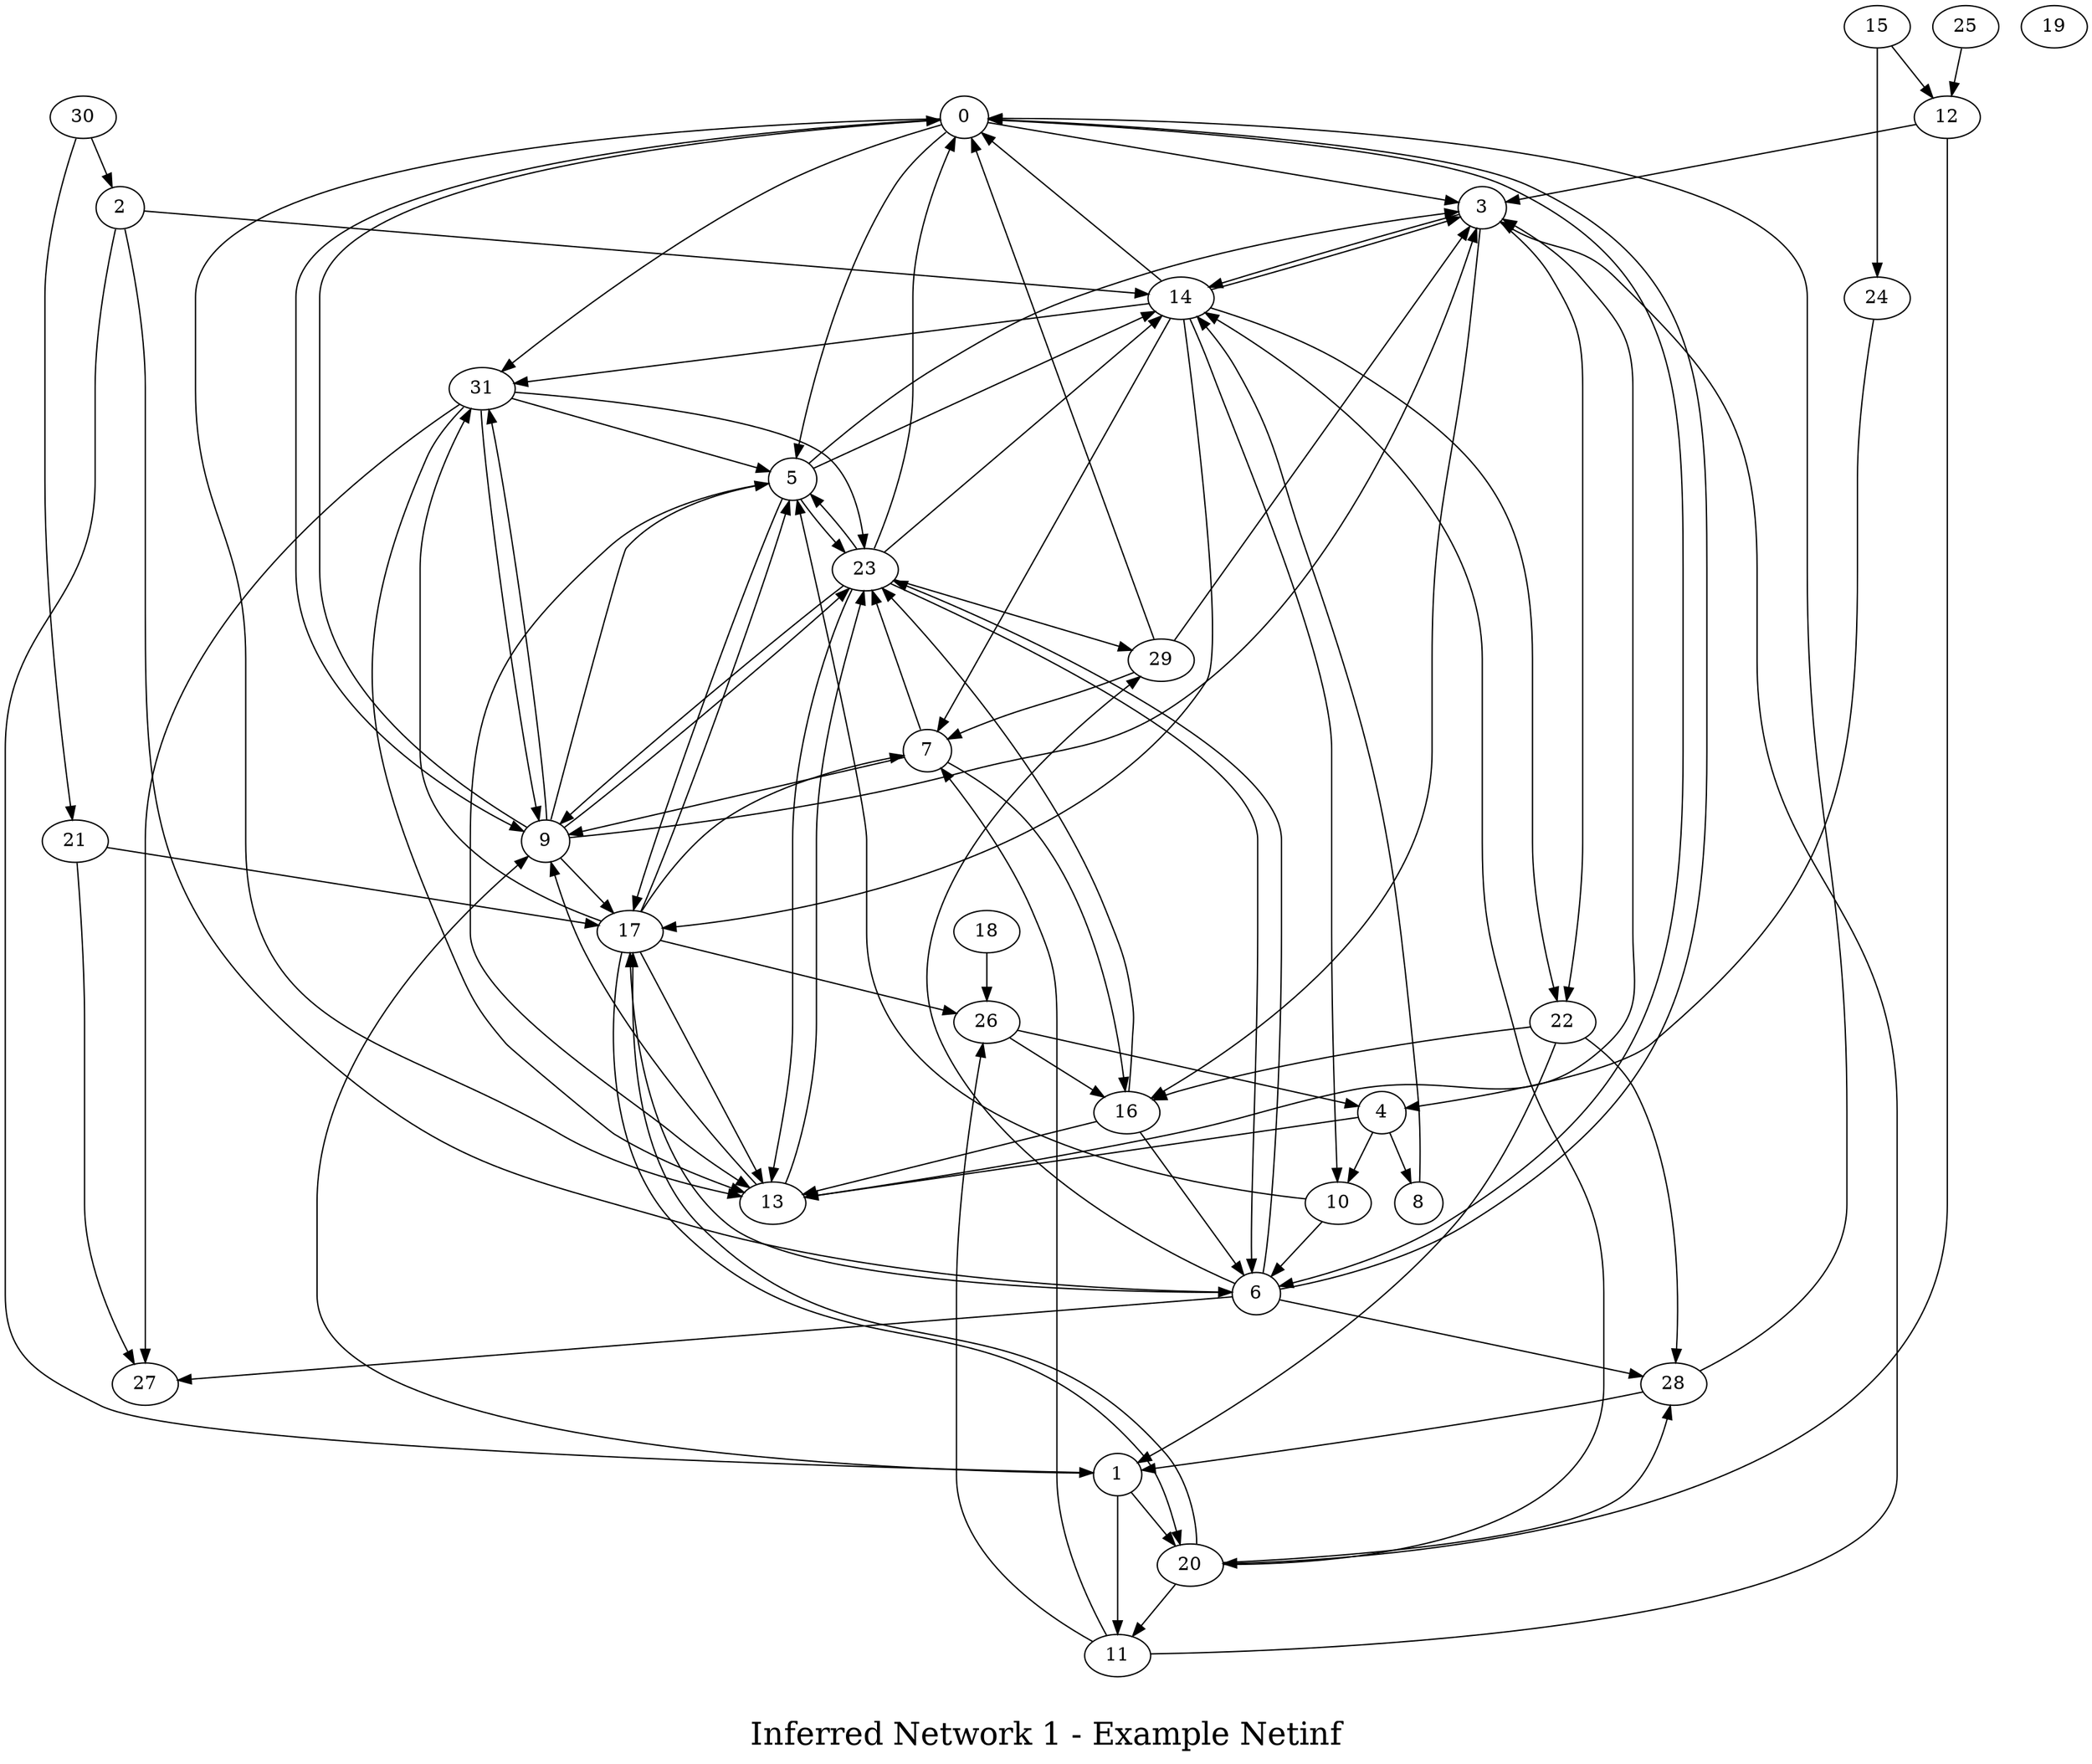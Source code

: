 /*****
Inferred Network 1 - Example Netinf
*****/

digraph G {
  graph [splines=true overlap=false]
  node  [shape=ellipse, width=0.3, height=0.3]
  0 [label="0"];
  1 [label="1"];
  2 [label="2"];
  3 [label="3"];
  4 [label="4"];
  5 [label="5"];
  6 [label="6"];
  7 [label="7"];
  8 [label="8"];
  9 [label="9"];
  10 [label="10"];
  11 [label="11"];
  12 [label="12"];
  13 [label="13"];
  14 [label="14"];
  15 [label="15"];
  16 [label="16"];
  17 [label="17"];
  18 [label="18"];
  19 [label="19"];
  20 [label="20"];
  21 [label="21"];
  22 [label="22"];
  23 [label="23"];
  24 [label="24"];
  25 [label="25"];
  26 [label="26"];
  27 [label="27"];
  28 [label="28"];
  29 [label="29"];
  30 [label="30"];
  31 [label="31"];
  0 -> 3;
  0 -> 5;
  0 -> 6;
  0 -> 9;
  0 -> 13;
  0 -> 31;
  1 -> 9;
  1 -> 11;
  1 -> 20;
  2 -> 1;
  2 -> 6;
  2 -> 14;
  3 -> 14;
  3 -> 16;
  3 -> 22;
  4 -> 8;
  4 -> 10;
  4 -> 13;
  5 -> 3;
  5 -> 13;
  5 -> 14;
  5 -> 17;
  5 -> 23;
  6 -> 0;
  6 -> 17;
  6 -> 23;
  6 -> 27;
  6 -> 28;
  6 -> 29;
  7 -> 9;
  7 -> 16;
  7 -> 23;
  8 -> 14;
  9 -> 0;
  9 -> 3;
  9 -> 5;
  9 -> 17;
  9 -> 23;
  9 -> 31;
  10 -> 5;
  10 -> 6;
  11 -> 3;
  11 -> 7;
  11 -> 26;
  12 -> 3;
  12 -> 20;
  13 -> 3;
  13 -> 9;
  13 -> 23;
  14 -> 0;
  14 -> 3;
  14 -> 7;
  14 -> 10;
  14 -> 17;
  14 -> 22;
  14 -> 31;
  15 -> 12;
  15 -> 24;
  16 -> 6;
  16 -> 13;
  16 -> 23;
  17 -> 5;
  17 -> 7;
  17 -> 13;
  17 -> 20;
  17 -> 26;
  17 -> 31;
  18 -> 26;
  20 -> 11;
  20 -> 14;
  20 -> 17;
  20 -> 28;
  21 -> 17;
  21 -> 27;
  22 -> 1;
  22 -> 16;
  22 -> 28;
  23 -> 0;
  23 -> 5;
  23 -> 6;
  23 -> 9;
  23 -> 13;
  23 -> 14;
  23 -> 29;
  24 -> 4;
  25 -> 12;
  26 -> 4;
  26 -> 16;
  28 -> 0;
  28 -> 1;
  29 -> 0;
  29 -> 3;
  29 -> 7;
  30 -> 2;
  30 -> 21;
  31 -> 5;
  31 -> 9;
  31 -> 13;
  31 -> 23;
  31 -> 27;
  label = "\nInferred Network 1 - Example Netinf\n";  fontsize=24;
}
